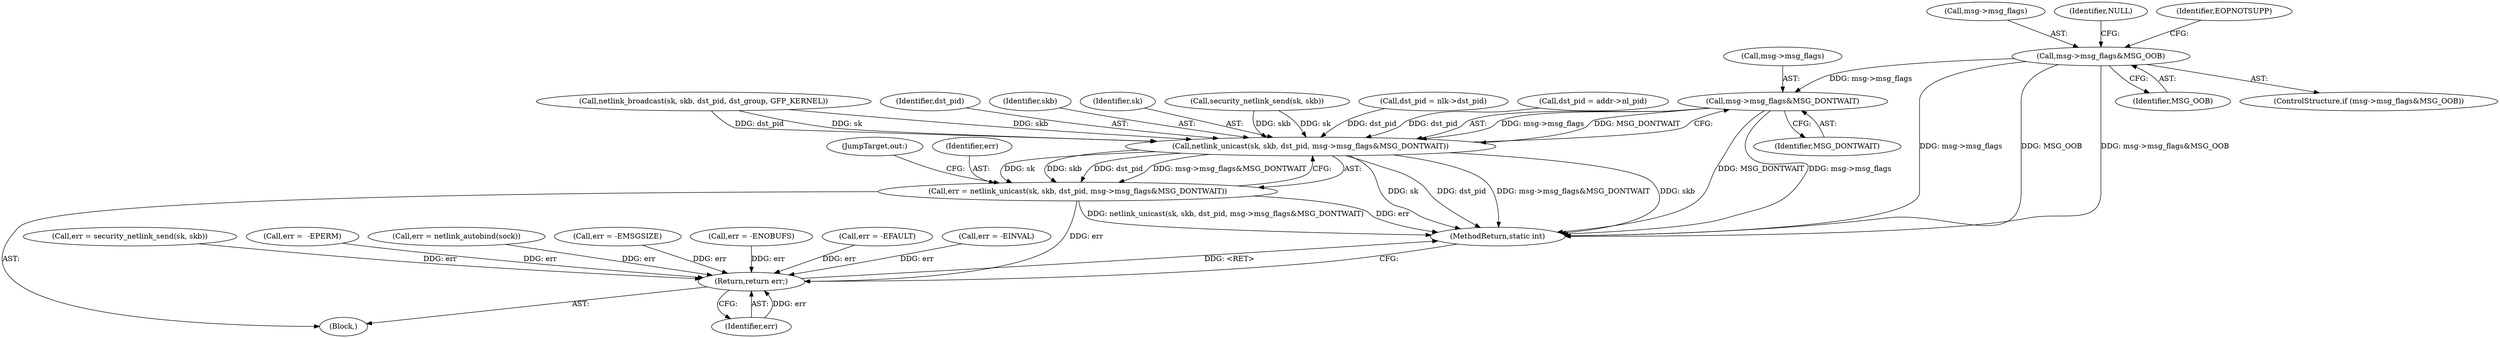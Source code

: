 digraph "0_linux_e0e3cea46d31d23dc40df0a49a7a2c04fe8edfea@pointer" {
"1000134" [label="(Call,msg->msg_flags&MSG_OOB)"];
"1000332" [label="(Call,msg->msg_flags&MSG_DONTWAIT)"];
"1000328" [label="(Call,netlink_unicast(sk, skb, dst_pid, msg->msg_flags&MSG_DONTWAIT))"];
"1000326" [label="(Call,err = netlink_unicast(sk, skb, dst_pid, msg->msg_flags&MSG_DONTWAIT))"];
"1000342" [label="(Return,return err;)"];
"1000138" [label="(Identifier,MSG_OOB)"];
"1000301" [label="(Call,err = security_netlink_send(sk, skb))"];
"1000195" [label="(Call,err =  -EPERM)"];
"1000342" [label="(Return,return err;)"];
"1000330" [label="(Identifier,skb)"];
"1000343" [label="(Identifier,err)"];
"1000225" [label="(Call,err = netlink_autobind(sock))"];
"1000329" [label="(Identifier,sk)"];
"1000326" [label="(Call,err = netlink_unicast(sk, skb, dst_pid, msg->msg_flags&MSG_DONTWAIT))"];
"1000336" [label="(Identifier,MSG_DONTWAIT)"];
"1000232" [label="(Call,err = -EMSGSIZE)"];
"1000105" [label="(Block,)"];
"1000245" [label="(Call,err = -ENOBUFS)"];
"1000303" [label="(Call,security_netlink_send(sk, skb))"];
"1000135" [label="(Call,msg->msg_flags)"];
"1000209" [label="(Call,dst_pid = nlk->dst_pid)"];
"1000284" [label="(Call,err = -EFAULT)"];
"1000133" [label="(ControlStructure,if (msg->msg_flags&MSG_OOB))"];
"1000337" [label="(JumpTarget,out:)"];
"1000144" [label="(Identifier,NULL)"];
"1000184" [label="(Call,dst_pid = addr->nl_pid)"];
"1000344" [label="(MethodReturn,static int)"];
"1000320" [label="(Call,netlink_broadcast(sk, skb, dst_pid, dst_group, GFP_KERNEL))"];
"1000141" [label="(Identifier,EOPNOTSUPP)"];
"1000328" [label="(Call,netlink_unicast(sk, skb, dst_pid, msg->msg_flags&MSG_DONTWAIT))"];
"1000331" [label="(Identifier,dst_pid)"];
"1000327" [label="(Identifier,err)"];
"1000173" [label="(Call,err = -EINVAL)"];
"1000332" [label="(Call,msg->msg_flags&MSG_DONTWAIT)"];
"1000333" [label="(Call,msg->msg_flags)"];
"1000134" [label="(Call,msg->msg_flags&MSG_OOB)"];
"1000134" -> "1000133"  [label="AST: "];
"1000134" -> "1000138"  [label="CFG: "];
"1000135" -> "1000134"  [label="AST: "];
"1000138" -> "1000134"  [label="AST: "];
"1000141" -> "1000134"  [label="CFG: "];
"1000144" -> "1000134"  [label="CFG: "];
"1000134" -> "1000344"  [label="DDG: msg->msg_flags&MSG_OOB"];
"1000134" -> "1000344"  [label="DDG: msg->msg_flags"];
"1000134" -> "1000344"  [label="DDG: MSG_OOB"];
"1000134" -> "1000332"  [label="DDG: msg->msg_flags"];
"1000332" -> "1000328"  [label="AST: "];
"1000332" -> "1000336"  [label="CFG: "];
"1000333" -> "1000332"  [label="AST: "];
"1000336" -> "1000332"  [label="AST: "];
"1000328" -> "1000332"  [label="CFG: "];
"1000332" -> "1000344"  [label="DDG: msg->msg_flags"];
"1000332" -> "1000344"  [label="DDG: MSG_DONTWAIT"];
"1000332" -> "1000328"  [label="DDG: msg->msg_flags"];
"1000332" -> "1000328"  [label="DDG: MSG_DONTWAIT"];
"1000328" -> "1000326"  [label="AST: "];
"1000329" -> "1000328"  [label="AST: "];
"1000330" -> "1000328"  [label="AST: "];
"1000331" -> "1000328"  [label="AST: "];
"1000326" -> "1000328"  [label="CFG: "];
"1000328" -> "1000344"  [label="DDG: sk"];
"1000328" -> "1000344"  [label="DDG: dst_pid"];
"1000328" -> "1000344"  [label="DDG: msg->msg_flags&MSG_DONTWAIT"];
"1000328" -> "1000344"  [label="DDG: skb"];
"1000328" -> "1000326"  [label="DDG: sk"];
"1000328" -> "1000326"  [label="DDG: skb"];
"1000328" -> "1000326"  [label="DDG: dst_pid"];
"1000328" -> "1000326"  [label="DDG: msg->msg_flags&MSG_DONTWAIT"];
"1000303" -> "1000328"  [label="DDG: sk"];
"1000303" -> "1000328"  [label="DDG: skb"];
"1000320" -> "1000328"  [label="DDG: sk"];
"1000320" -> "1000328"  [label="DDG: skb"];
"1000320" -> "1000328"  [label="DDG: dst_pid"];
"1000184" -> "1000328"  [label="DDG: dst_pid"];
"1000209" -> "1000328"  [label="DDG: dst_pid"];
"1000326" -> "1000105"  [label="AST: "];
"1000327" -> "1000326"  [label="AST: "];
"1000337" -> "1000326"  [label="CFG: "];
"1000326" -> "1000344"  [label="DDG: netlink_unicast(sk, skb, dst_pid, msg->msg_flags&MSG_DONTWAIT)"];
"1000326" -> "1000344"  [label="DDG: err"];
"1000326" -> "1000342"  [label="DDG: err"];
"1000342" -> "1000105"  [label="AST: "];
"1000342" -> "1000343"  [label="CFG: "];
"1000343" -> "1000342"  [label="AST: "];
"1000344" -> "1000342"  [label="CFG: "];
"1000342" -> "1000344"  [label="DDG: <RET>"];
"1000343" -> "1000342"  [label="DDG: err"];
"1000284" -> "1000342"  [label="DDG: err"];
"1000232" -> "1000342"  [label="DDG: err"];
"1000225" -> "1000342"  [label="DDG: err"];
"1000301" -> "1000342"  [label="DDG: err"];
"1000173" -> "1000342"  [label="DDG: err"];
"1000195" -> "1000342"  [label="DDG: err"];
"1000245" -> "1000342"  [label="DDG: err"];
}
